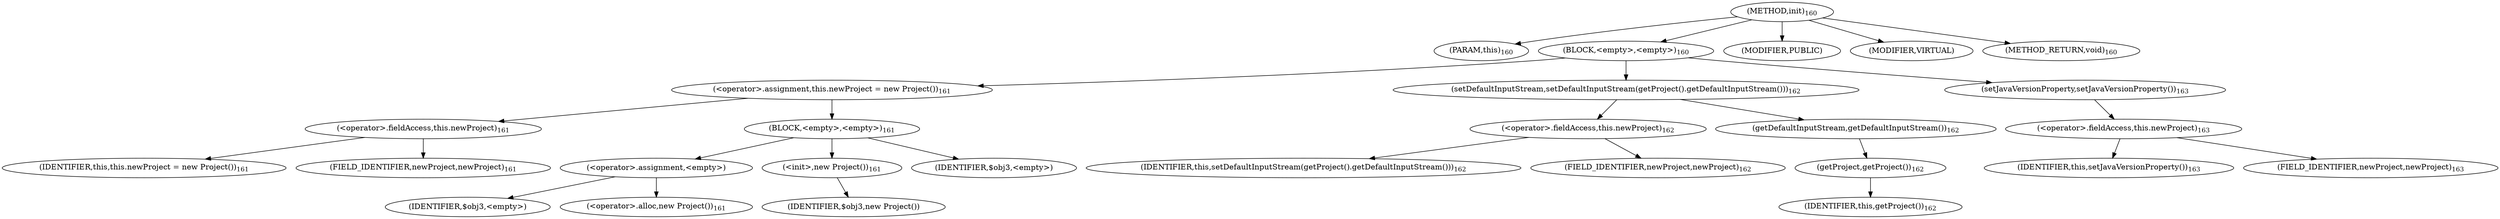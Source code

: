 digraph "init" {  
"147" [label = <(METHOD,init)<SUB>160</SUB>> ]
"4" [label = <(PARAM,this)<SUB>160</SUB>> ]
"148" [label = <(BLOCK,&lt;empty&gt;,&lt;empty&gt;)<SUB>160</SUB>> ]
"149" [label = <(&lt;operator&gt;.assignment,this.newProject = new Project())<SUB>161</SUB>> ]
"150" [label = <(&lt;operator&gt;.fieldAccess,this.newProject)<SUB>161</SUB>> ]
"151" [label = <(IDENTIFIER,this,this.newProject = new Project())<SUB>161</SUB>> ]
"152" [label = <(FIELD_IDENTIFIER,newProject,newProject)<SUB>161</SUB>> ]
"153" [label = <(BLOCK,&lt;empty&gt;,&lt;empty&gt;)<SUB>161</SUB>> ]
"154" [label = <(&lt;operator&gt;.assignment,&lt;empty&gt;)> ]
"155" [label = <(IDENTIFIER,$obj3,&lt;empty&gt;)> ]
"156" [label = <(&lt;operator&gt;.alloc,new Project())<SUB>161</SUB>> ]
"157" [label = <(&lt;init&gt;,new Project())<SUB>161</SUB>> ]
"158" [label = <(IDENTIFIER,$obj3,new Project())> ]
"159" [label = <(IDENTIFIER,$obj3,&lt;empty&gt;)> ]
"160" [label = <(setDefaultInputStream,setDefaultInputStream(getProject().getDefaultInputStream()))<SUB>162</SUB>> ]
"161" [label = <(&lt;operator&gt;.fieldAccess,this.newProject)<SUB>162</SUB>> ]
"162" [label = <(IDENTIFIER,this,setDefaultInputStream(getProject().getDefaultInputStream()))<SUB>162</SUB>> ]
"163" [label = <(FIELD_IDENTIFIER,newProject,newProject)<SUB>162</SUB>> ]
"164" [label = <(getDefaultInputStream,getDefaultInputStream())<SUB>162</SUB>> ]
"165" [label = <(getProject,getProject())<SUB>162</SUB>> ]
"3" [label = <(IDENTIFIER,this,getProject())<SUB>162</SUB>> ]
"166" [label = <(setJavaVersionProperty,setJavaVersionProperty())<SUB>163</SUB>> ]
"167" [label = <(&lt;operator&gt;.fieldAccess,this.newProject)<SUB>163</SUB>> ]
"168" [label = <(IDENTIFIER,this,setJavaVersionProperty())<SUB>163</SUB>> ]
"169" [label = <(FIELD_IDENTIFIER,newProject,newProject)<SUB>163</SUB>> ]
"170" [label = <(MODIFIER,PUBLIC)> ]
"171" [label = <(MODIFIER,VIRTUAL)> ]
"172" [label = <(METHOD_RETURN,void)<SUB>160</SUB>> ]
  "147" -> "4" 
  "147" -> "148" 
  "147" -> "170" 
  "147" -> "171" 
  "147" -> "172" 
  "148" -> "149" 
  "148" -> "160" 
  "148" -> "166" 
  "149" -> "150" 
  "149" -> "153" 
  "150" -> "151" 
  "150" -> "152" 
  "153" -> "154" 
  "153" -> "157" 
  "153" -> "159" 
  "154" -> "155" 
  "154" -> "156" 
  "157" -> "158" 
  "160" -> "161" 
  "160" -> "164" 
  "161" -> "162" 
  "161" -> "163" 
  "164" -> "165" 
  "165" -> "3" 
  "166" -> "167" 
  "167" -> "168" 
  "167" -> "169" 
}
